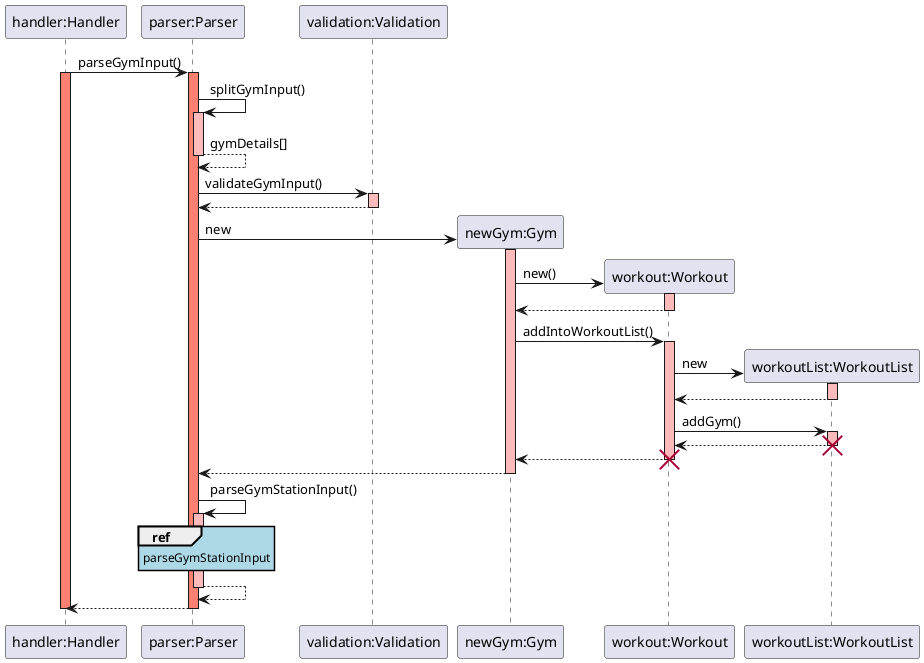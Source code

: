 @startuml
skinparam sequenceReferenceBackgroundColor lightblue

participant "handler:Handler" as Handler
participant "parser:Parser" as Parser
participant "validation:Validation" as Validation
participant "newGym:Gym" as Gym
participant "workout:Workout" as Workout
participant "workoutList:WorkoutList" as WorkoutList

Handler -> Parser: parseGymInput()
activate Handler #salmon
activate Parser #salmon

Parser -> Parser: splitGymInput()
activate Parser #FFBBBB
Parser --> Parser: gymDetails[]
deactivate Parser #FFBBBB

Parser -> Validation: validateGymInput()
activate Validation #FFBBBB
Validation --> Parser: 
deactivate Validation

Parser -> Gym **: new


    activate Gym #FFBBBB   
    Gym -> Workout **: new()
    activate Workout #FFBBBB
    Workout --> Gym: 
    deactivate Workout #FFBBBB

    Gym -> Workout: addIntoWorkoutList()
    activate Workout #FFBBBB
    Workout -> WorkoutList **: new
    activate WorkoutList #FFBBBB
    WorkoutList --> Workout:
    deactivate WorkoutList #FFBBBB

    Workout -> WorkoutList: addGym()
    activate WorkoutList #FFBBBB
    WorkoutList --> Workout:
    deactivate WorkoutList #FFBBBB
    destroy WorkoutList
    
    Workout --> Gym :
    deactivate Workout #FFBBBB
    destroy Workout

Gym --> Parser:
deactivate Gym #FFBBBB

Parser -> Parser: parseGymStationInput()
activate Parser #FFBBBB
ref over Parser: parseGymStationInput
Parser --> Parser:
deactivate Parser #FFBBBB
Parser --> Handler 

deactivate Parser #salmon
deactivate Handler #salmon
@enduml